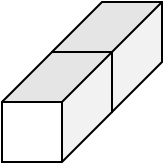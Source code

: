 <mxfile version="21.1.7" type="github">
  <diagram name="Page-1" id="ogZBdxNoYVJUNY3jdWun">
    <mxGraphModel dx="354" dy="261" grid="1" gridSize="10" guides="1" tooltips="1" connect="1" arrows="1" fold="1" page="1" pageScale="1" pageWidth="827" pageHeight="1169" math="0" shadow="0">
      <root>
        <mxCell id="0" />
        <mxCell id="1" parent="0" />
        <mxCell id="rh4YnAwtvNaAizevqeaI-3" value="" style="shape=cube;whiteSpace=wrap;html=1;boundedLbl=1;backgroundOutline=1;darkOpacity=0.05;darkOpacity2=0.1;direction=south;size=25;" vertex="1" parent="1">
          <mxGeometry x="460" y="585" width="55" height="55" as="geometry" />
        </mxCell>
        <mxCell id="rh4YnAwtvNaAizevqeaI-1" value="" style="shape=cube;whiteSpace=wrap;html=1;boundedLbl=1;backgroundOutline=1;darkOpacity=0.05;darkOpacity2=0.1;direction=south;size=25;" vertex="1" parent="1">
          <mxGeometry x="435" y="610" width="55" height="55" as="geometry" />
        </mxCell>
      </root>
    </mxGraphModel>
  </diagram>
</mxfile>
